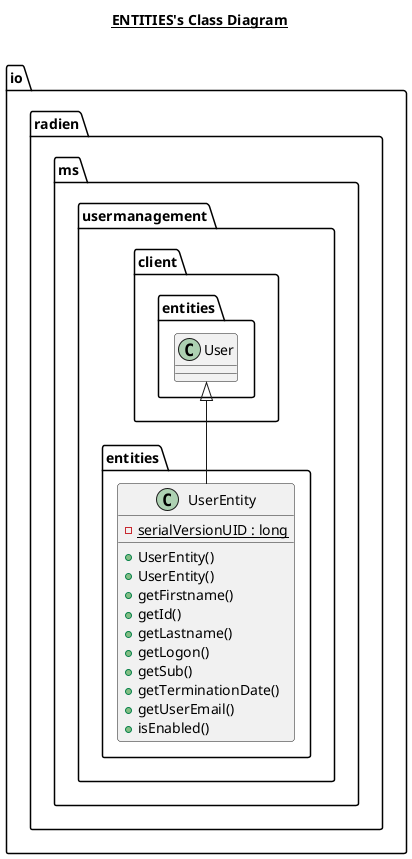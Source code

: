 @startuml

title __ENTITIES's Class Diagram__\n

  namespace io.radien.ms.usermanagement {
    namespace entities {
      class io.radien.ms.usermanagement.entities.UserEntity {
          {static} - serialVersionUID : long
          + UserEntity()
          + UserEntity()
          + getFirstname()
          + getId()
          + getLastname()
          + getLogon()
          + getSub()
          + getTerminationDate()
          + getUserEmail()
          + isEnabled()
      }
    }
  }
  

  io.radien.ms.usermanagement.entities.UserEntity -up-|> io.radien.ms.usermanagement.client.entities.User







@enduml

